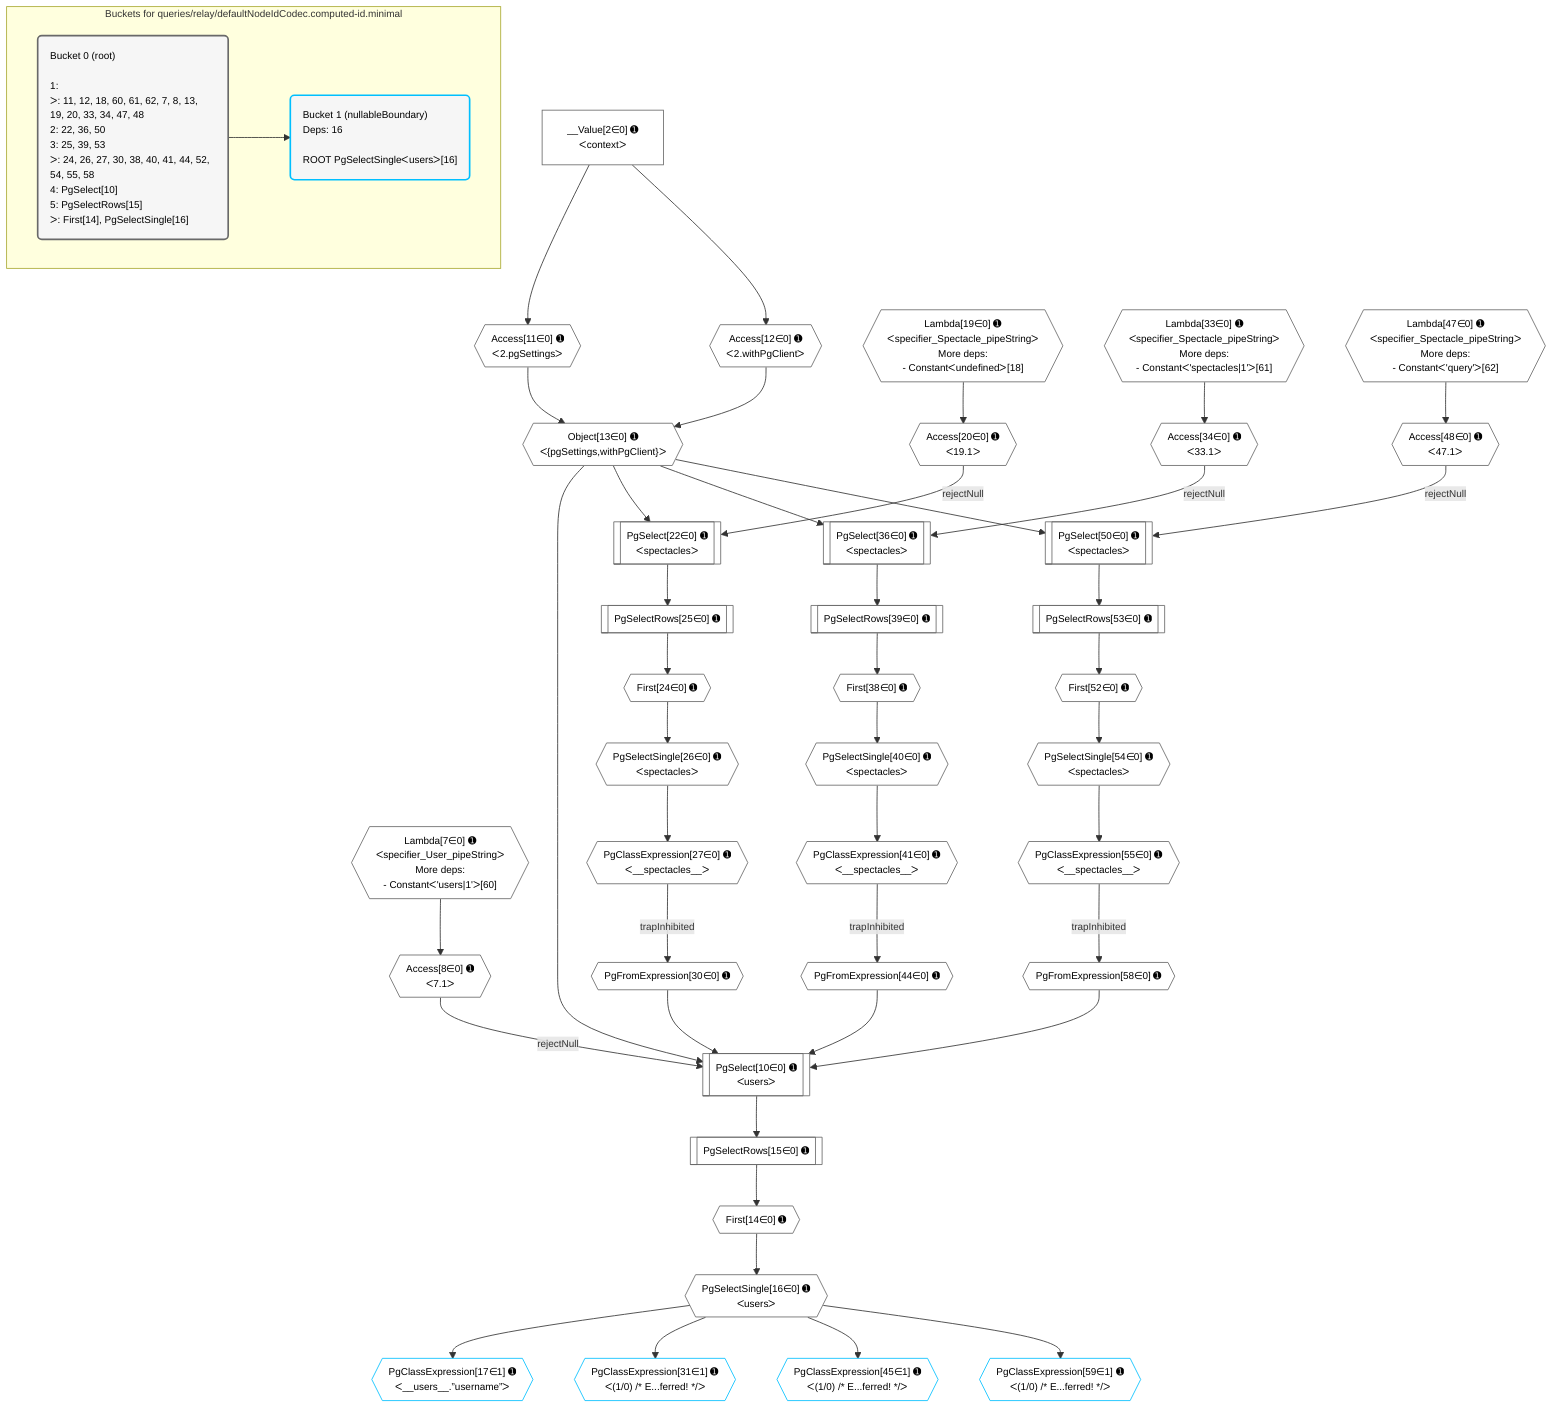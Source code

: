 %%{init: {'themeVariables': { 'fontSize': '12px'}}}%%
graph TD
    classDef path fill:#eee,stroke:#000,color:#000
    classDef plan fill:#fff,stroke-width:1px,color:#000
    classDef itemplan fill:#fff,stroke-width:2px,color:#000
    classDef unbatchedplan fill:#dff,stroke-width:1px,color:#000
    classDef sideeffectplan fill:#fcc,stroke-width:2px,color:#000
    classDef bucket fill:#f6f6f6,color:#000,stroke-width:2px,text-align:left

    subgraph "Buckets for queries/relay/defaultNodeIdCodec.computed-id.minimal"
    Bucket0("Bucket 0 (root)<br /><br />1: <br />ᐳ: 11, 12, 18, 60, 61, 62, 7, 8, 13, 19, 20, 33, 34, 47, 48<br />2: 22, 36, 50<br />3: 25, 39, 53<br />ᐳ: 24, 26, 27, 30, 38, 40, 41, 44, 52, 54, 55, 58<br />4: PgSelect[10]<br />5: PgSelectRows[15]<br />ᐳ: First[14], PgSelectSingle[16]"):::bucket
    Bucket1("Bucket 1 (nullableBoundary)<br />Deps: 16<br /><br />ROOT PgSelectSingleᐸusersᐳ[16]"):::bucket
    end
    Bucket0 --> Bucket1

    %% plan dependencies
    PgSelect10[["PgSelect[10∈0] ➊<br />ᐸusersᐳ"]]:::plan
    Object13{{"Object[13∈0] ➊<br />ᐸ{pgSettings,withPgClient}ᐳ"}}:::plan
    Access8{{"Access[8∈0] ➊<br />ᐸ7.1ᐳ"}}:::plan
    PgFromExpression30{{"PgFromExpression[30∈0] ➊"}}:::plan
    PgFromExpression44{{"PgFromExpression[44∈0] ➊"}}:::plan
    PgFromExpression58{{"PgFromExpression[58∈0] ➊"}}:::plan
    Access8 -->|rejectNull| PgSelect10
    Object13 & PgFromExpression30 & PgFromExpression44 & PgFromExpression58 --> PgSelect10
    Access11{{"Access[11∈0] ➊<br />ᐸ2.pgSettingsᐳ"}}:::plan
    Access12{{"Access[12∈0] ➊<br />ᐸ2.withPgClientᐳ"}}:::plan
    Access11 & Access12 --> Object13
    PgSelect22[["PgSelect[22∈0] ➊<br />ᐸspectaclesᐳ"]]:::plan
    Access20{{"Access[20∈0] ➊<br />ᐸ19.1ᐳ"}}:::plan
    Access20 -->|rejectNull| PgSelect22
    Object13 --> PgSelect22
    PgSelect36[["PgSelect[36∈0] ➊<br />ᐸspectaclesᐳ"]]:::plan
    Access34{{"Access[34∈0] ➊<br />ᐸ33.1ᐳ"}}:::plan
    Access34 -->|rejectNull| PgSelect36
    Object13 --> PgSelect36
    PgSelect50[["PgSelect[50∈0] ➊<br />ᐸspectaclesᐳ"]]:::plan
    Access48{{"Access[48∈0] ➊<br />ᐸ47.1ᐳ"}}:::plan
    Access48 -->|rejectNull| PgSelect50
    Object13 --> PgSelect50
    Lambda7{{"Lambda[7∈0] ➊<br />ᐸspecifier_User_pipeStringᐳ<br />More deps:<br />- Constantᐸ'users|1'ᐳ[60]"}}:::plan
    Lambda7 --> Access8
    __Value2["__Value[2∈0] ➊<br />ᐸcontextᐳ"]:::plan
    __Value2 --> Access11
    __Value2 --> Access12
    First14{{"First[14∈0] ➊"}}:::plan
    PgSelectRows15[["PgSelectRows[15∈0] ➊"]]:::plan
    PgSelectRows15 --> First14
    PgSelect10 --> PgSelectRows15
    PgSelectSingle16{{"PgSelectSingle[16∈0] ➊<br />ᐸusersᐳ"}}:::plan
    First14 --> PgSelectSingle16
    Lambda19{{"Lambda[19∈0] ➊<br />ᐸspecifier_Spectacle_pipeStringᐳ<br />More deps:<br />- Constantᐸundefinedᐳ[18]"}}:::plan
    Lambda19 --> Access20
    First24{{"First[24∈0] ➊"}}:::plan
    PgSelectRows25[["PgSelectRows[25∈0] ➊"]]:::plan
    PgSelectRows25 --> First24
    PgSelect22 --> PgSelectRows25
    PgSelectSingle26{{"PgSelectSingle[26∈0] ➊<br />ᐸspectaclesᐳ"}}:::plan
    First24 --> PgSelectSingle26
    PgClassExpression27{{"PgClassExpression[27∈0] ➊<br />ᐸ__spectacles__ᐳ"}}:::plan
    PgSelectSingle26 --> PgClassExpression27
    PgClassExpression27 -->|trapInhibited| PgFromExpression30
    Lambda33{{"Lambda[33∈0] ➊<br />ᐸspecifier_Spectacle_pipeStringᐳ<br />More deps:<br />- Constantᐸ'spectacles|1'ᐳ[61]"}}:::plan
    Lambda33 --> Access34
    First38{{"First[38∈0] ➊"}}:::plan
    PgSelectRows39[["PgSelectRows[39∈0] ➊"]]:::plan
    PgSelectRows39 --> First38
    PgSelect36 --> PgSelectRows39
    PgSelectSingle40{{"PgSelectSingle[40∈0] ➊<br />ᐸspectaclesᐳ"}}:::plan
    First38 --> PgSelectSingle40
    PgClassExpression41{{"PgClassExpression[41∈0] ➊<br />ᐸ__spectacles__ᐳ"}}:::plan
    PgSelectSingle40 --> PgClassExpression41
    PgClassExpression41 -->|trapInhibited| PgFromExpression44
    Lambda47{{"Lambda[47∈0] ➊<br />ᐸspecifier_Spectacle_pipeStringᐳ<br />More deps:<br />- Constantᐸ'query'ᐳ[62]"}}:::plan
    Lambda47 --> Access48
    First52{{"First[52∈0] ➊"}}:::plan
    PgSelectRows53[["PgSelectRows[53∈0] ➊"]]:::plan
    PgSelectRows53 --> First52
    PgSelect50 --> PgSelectRows53
    PgSelectSingle54{{"PgSelectSingle[54∈0] ➊<br />ᐸspectaclesᐳ"}}:::plan
    First52 --> PgSelectSingle54
    PgClassExpression55{{"PgClassExpression[55∈0] ➊<br />ᐸ__spectacles__ᐳ"}}:::plan
    PgSelectSingle54 --> PgClassExpression55
    PgClassExpression55 -->|trapInhibited| PgFromExpression58
    PgClassExpression17{{"PgClassExpression[17∈1] ➊<br />ᐸ__users__.”username”ᐳ"}}:::plan
    PgSelectSingle16 --> PgClassExpression17
    PgClassExpression31{{"PgClassExpression[31∈1] ➊<br />ᐸ(1/0) /* E...ferred! */ᐳ"}}:::plan
    PgSelectSingle16 --> PgClassExpression31
    PgClassExpression45{{"PgClassExpression[45∈1] ➊<br />ᐸ(1/0) /* E...ferred! */ᐳ"}}:::plan
    PgSelectSingle16 --> PgClassExpression45
    PgClassExpression59{{"PgClassExpression[59∈1] ➊<br />ᐸ(1/0) /* E...ferred! */ᐳ"}}:::plan
    PgSelectSingle16 --> PgClassExpression59

    %% define steps
    classDef bucket0 stroke:#696969
    class Bucket0,__Value2,Lambda7,Access8,PgSelect10,Access11,Access12,Object13,First14,PgSelectRows15,PgSelectSingle16,Lambda19,Access20,PgSelect22,First24,PgSelectRows25,PgSelectSingle26,PgClassExpression27,PgFromExpression30,Lambda33,Access34,PgSelect36,First38,PgSelectRows39,PgSelectSingle40,PgClassExpression41,PgFromExpression44,Lambda47,Access48,PgSelect50,First52,PgSelectRows53,PgSelectSingle54,PgClassExpression55,PgFromExpression58 bucket0
    classDef bucket1 stroke:#00bfff
    class Bucket1,PgClassExpression17,PgClassExpression31,PgClassExpression45,PgClassExpression59 bucket1
